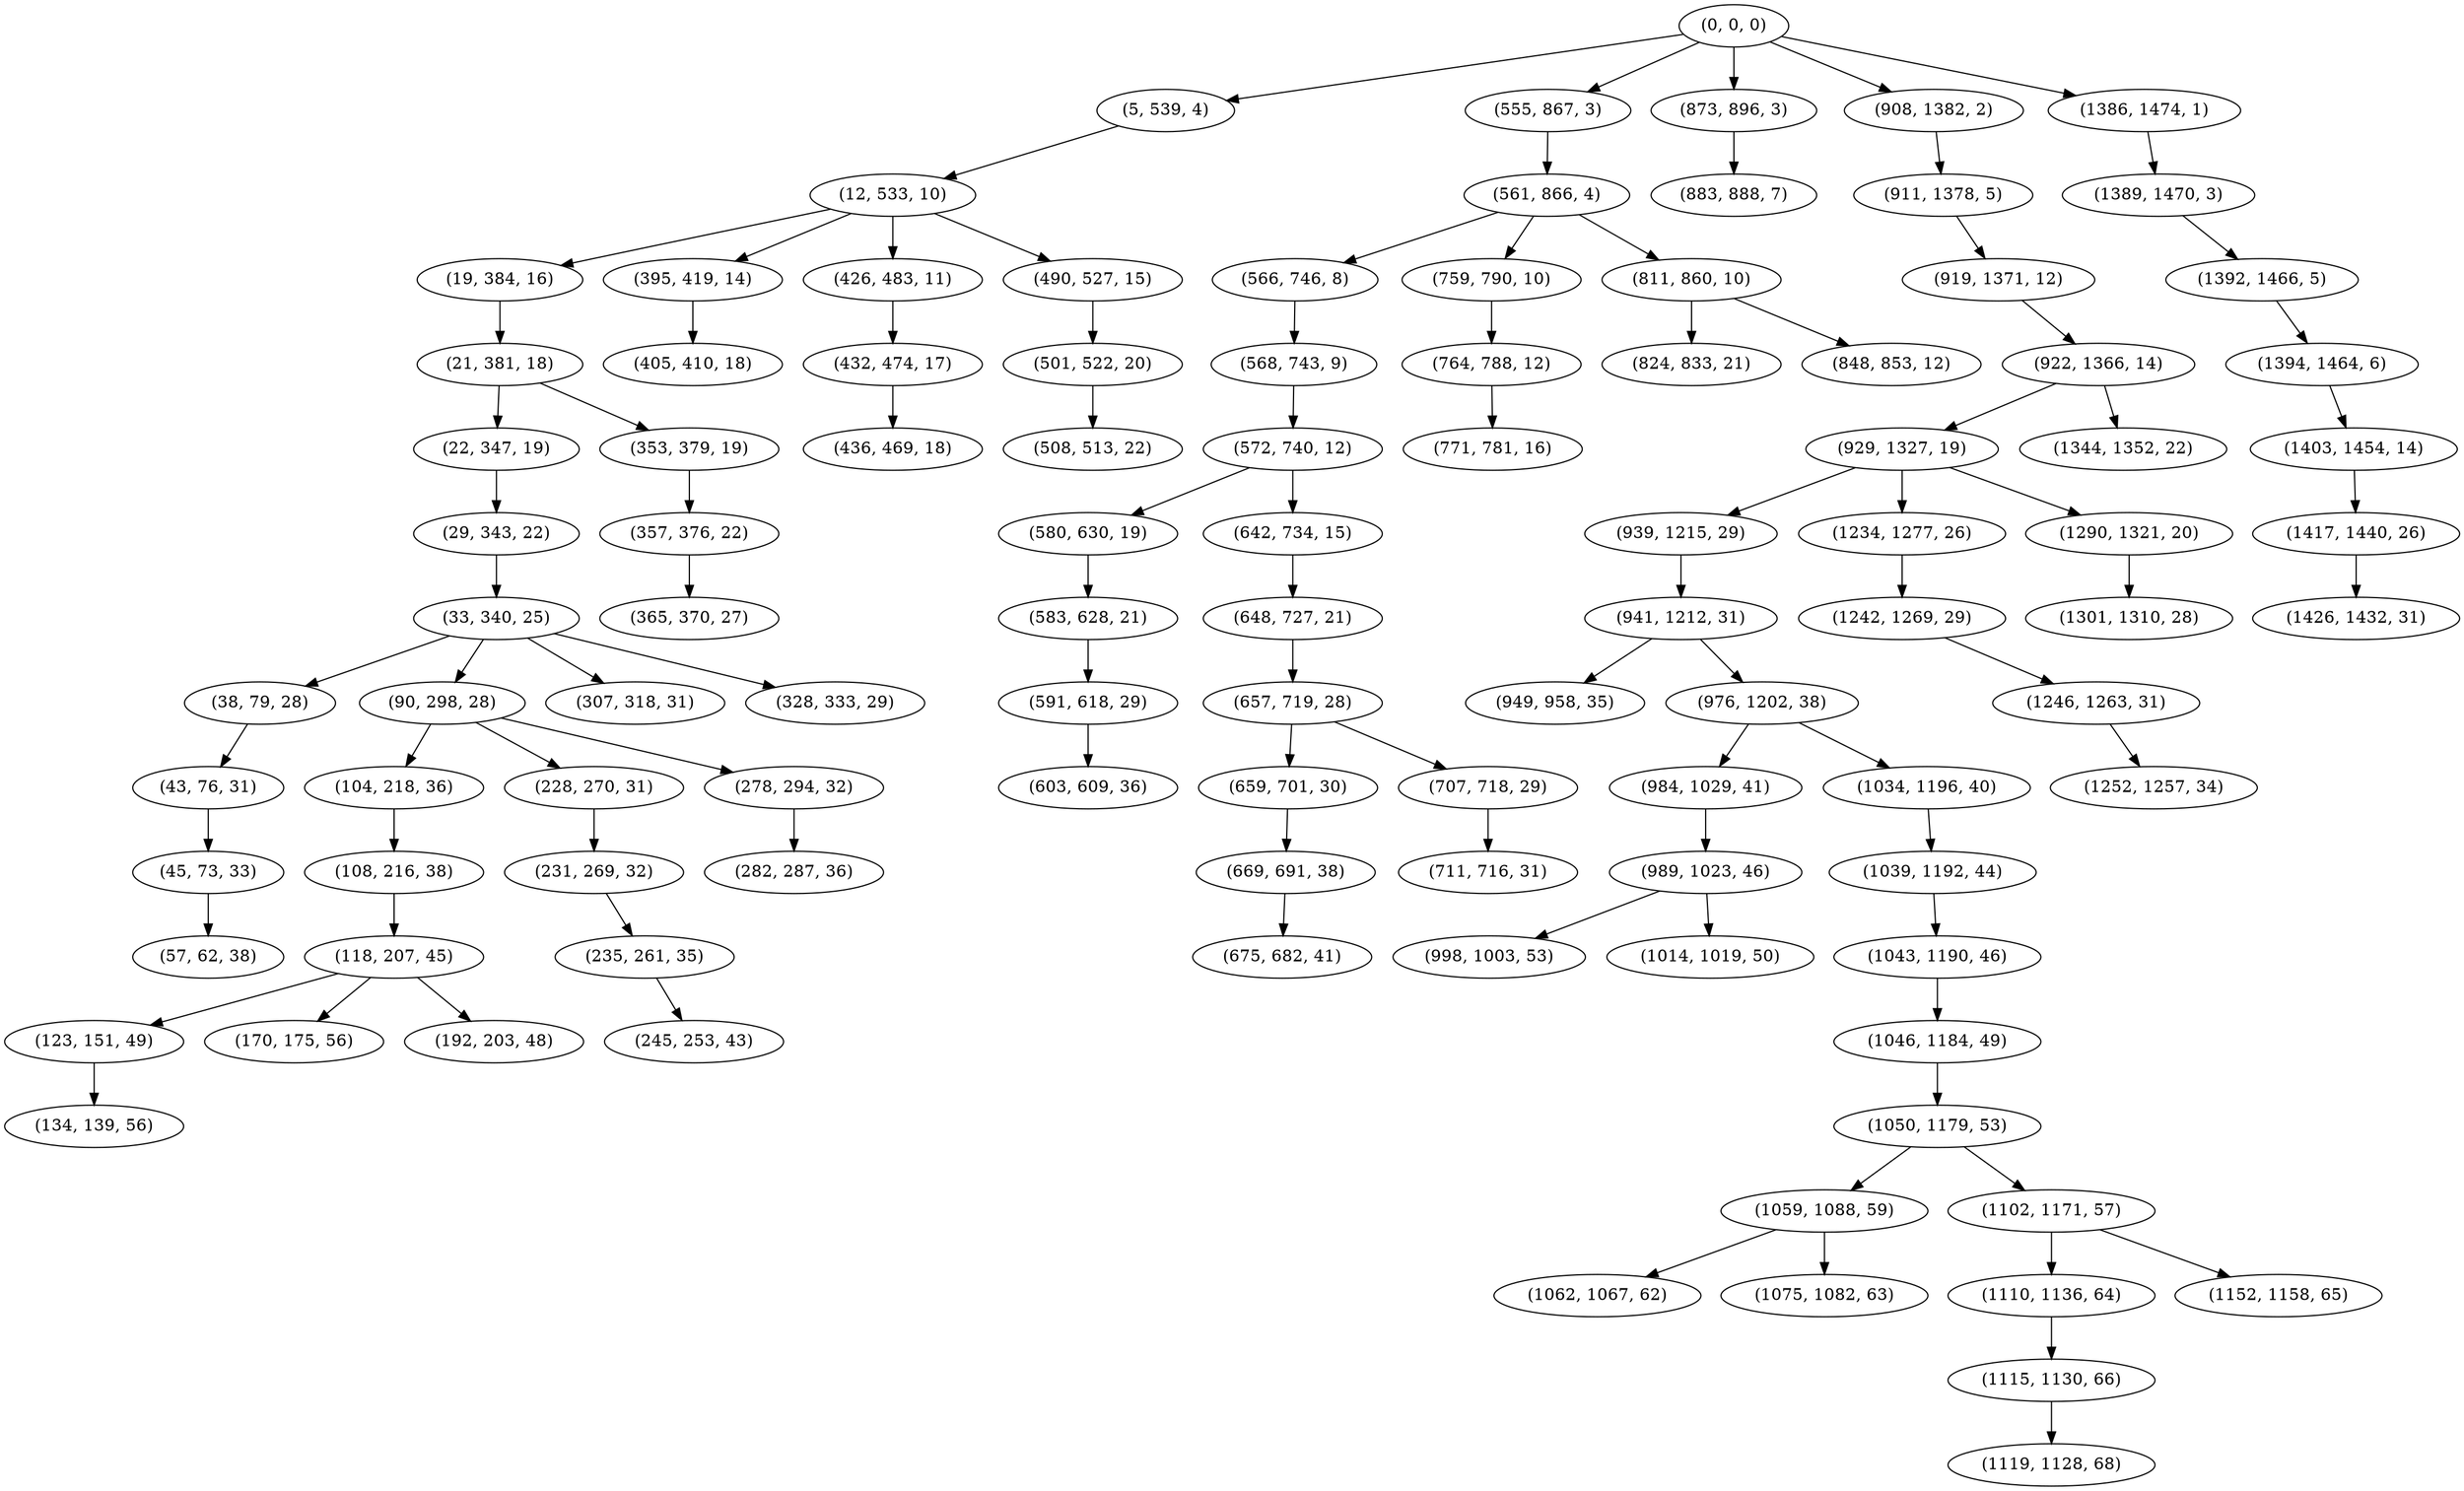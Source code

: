digraph tree {
    "(0, 0, 0)";
    "(5, 539, 4)";
    "(12, 533, 10)";
    "(19, 384, 16)";
    "(21, 381, 18)";
    "(22, 347, 19)";
    "(29, 343, 22)";
    "(33, 340, 25)";
    "(38, 79, 28)";
    "(43, 76, 31)";
    "(45, 73, 33)";
    "(57, 62, 38)";
    "(90, 298, 28)";
    "(104, 218, 36)";
    "(108, 216, 38)";
    "(118, 207, 45)";
    "(123, 151, 49)";
    "(134, 139, 56)";
    "(170, 175, 56)";
    "(192, 203, 48)";
    "(228, 270, 31)";
    "(231, 269, 32)";
    "(235, 261, 35)";
    "(245, 253, 43)";
    "(278, 294, 32)";
    "(282, 287, 36)";
    "(307, 318, 31)";
    "(328, 333, 29)";
    "(353, 379, 19)";
    "(357, 376, 22)";
    "(365, 370, 27)";
    "(395, 419, 14)";
    "(405, 410, 18)";
    "(426, 483, 11)";
    "(432, 474, 17)";
    "(436, 469, 18)";
    "(490, 527, 15)";
    "(501, 522, 20)";
    "(508, 513, 22)";
    "(555, 867, 3)";
    "(561, 866, 4)";
    "(566, 746, 8)";
    "(568, 743, 9)";
    "(572, 740, 12)";
    "(580, 630, 19)";
    "(583, 628, 21)";
    "(591, 618, 29)";
    "(603, 609, 36)";
    "(642, 734, 15)";
    "(648, 727, 21)";
    "(657, 719, 28)";
    "(659, 701, 30)";
    "(669, 691, 38)";
    "(675, 682, 41)";
    "(707, 718, 29)";
    "(711, 716, 31)";
    "(759, 790, 10)";
    "(764, 788, 12)";
    "(771, 781, 16)";
    "(811, 860, 10)";
    "(824, 833, 21)";
    "(848, 853, 12)";
    "(873, 896, 3)";
    "(883, 888, 7)";
    "(908, 1382, 2)";
    "(911, 1378, 5)";
    "(919, 1371, 12)";
    "(922, 1366, 14)";
    "(929, 1327, 19)";
    "(939, 1215, 29)";
    "(941, 1212, 31)";
    "(949, 958, 35)";
    "(976, 1202, 38)";
    "(984, 1029, 41)";
    "(989, 1023, 46)";
    "(998, 1003, 53)";
    "(1014, 1019, 50)";
    "(1034, 1196, 40)";
    "(1039, 1192, 44)";
    "(1043, 1190, 46)";
    "(1046, 1184, 49)";
    "(1050, 1179, 53)";
    "(1059, 1088, 59)";
    "(1062, 1067, 62)";
    "(1075, 1082, 63)";
    "(1102, 1171, 57)";
    "(1110, 1136, 64)";
    "(1115, 1130, 66)";
    "(1119, 1128, 68)";
    "(1152, 1158, 65)";
    "(1234, 1277, 26)";
    "(1242, 1269, 29)";
    "(1246, 1263, 31)";
    "(1252, 1257, 34)";
    "(1290, 1321, 20)";
    "(1301, 1310, 28)";
    "(1344, 1352, 22)";
    "(1386, 1474, 1)";
    "(1389, 1470, 3)";
    "(1392, 1466, 5)";
    "(1394, 1464, 6)";
    "(1403, 1454, 14)";
    "(1417, 1440, 26)";
    "(1426, 1432, 31)";
    "(0, 0, 0)" -> "(5, 539, 4)";
    "(0, 0, 0)" -> "(555, 867, 3)";
    "(0, 0, 0)" -> "(873, 896, 3)";
    "(0, 0, 0)" -> "(908, 1382, 2)";
    "(0, 0, 0)" -> "(1386, 1474, 1)";
    "(5, 539, 4)" -> "(12, 533, 10)";
    "(12, 533, 10)" -> "(19, 384, 16)";
    "(12, 533, 10)" -> "(395, 419, 14)";
    "(12, 533, 10)" -> "(426, 483, 11)";
    "(12, 533, 10)" -> "(490, 527, 15)";
    "(19, 384, 16)" -> "(21, 381, 18)";
    "(21, 381, 18)" -> "(22, 347, 19)";
    "(21, 381, 18)" -> "(353, 379, 19)";
    "(22, 347, 19)" -> "(29, 343, 22)";
    "(29, 343, 22)" -> "(33, 340, 25)";
    "(33, 340, 25)" -> "(38, 79, 28)";
    "(33, 340, 25)" -> "(90, 298, 28)";
    "(33, 340, 25)" -> "(307, 318, 31)";
    "(33, 340, 25)" -> "(328, 333, 29)";
    "(38, 79, 28)" -> "(43, 76, 31)";
    "(43, 76, 31)" -> "(45, 73, 33)";
    "(45, 73, 33)" -> "(57, 62, 38)";
    "(90, 298, 28)" -> "(104, 218, 36)";
    "(90, 298, 28)" -> "(228, 270, 31)";
    "(90, 298, 28)" -> "(278, 294, 32)";
    "(104, 218, 36)" -> "(108, 216, 38)";
    "(108, 216, 38)" -> "(118, 207, 45)";
    "(118, 207, 45)" -> "(123, 151, 49)";
    "(118, 207, 45)" -> "(170, 175, 56)";
    "(118, 207, 45)" -> "(192, 203, 48)";
    "(123, 151, 49)" -> "(134, 139, 56)";
    "(228, 270, 31)" -> "(231, 269, 32)";
    "(231, 269, 32)" -> "(235, 261, 35)";
    "(235, 261, 35)" -> "(245, 253, 43)";
    "(278, 294, 32)" -> "(282, 287, 36)";
    "(353, 379, 19)" -> "(357, 376, 22)";
    "(357, 376, 22)" -> "(365, 370, 27)";
    "(395, 419, 14)" -> "(405, 410, 18)";
    "(426, 483, 11)" -> "(432, 474, 17)";
    "(432, 474, 17)" -> "(436, 469, 18)";
    "(490, 527, 15)" -> "(501, 522, 20)";
    "(501, 522, 20)" -> "(508, 513, 22)";
    "(555, 867, 3)" -> "(561, 866, 4)";
    "(561, 866, 4)" -> "(566, 746, 8)";
    "(561, 866, 4)" -> "(759, 790, 10)";
    "(561, 866, 4)" -> "(811, 860, 10)";
    "(566, 746, 8)" -> "(568, 743, 9)";
    "(568, 743, 9)" -> "(572, 740, 12)";
    "(572, 740, 12)" -> "(580, 630, 19)";
    "(572, 740, 12)" -> "(642, 734, 15)";
    "(580, 630, 19)" -> "(583, 628, 21)";
    "(583, 628, 21)" -> "(591, 618, 29)";
    "(591, 618, 29)" -> "(603, 609, 36)";
    "(642, 734, 15)" -> "(648, 727, 21)";
    "(648, 727, 21)" -> "(657, 719, 28)";
    "(657, 719, 28)" -> "(659, 701, 30)";
    "(657, 719, 28)" -> "(707, 718, 29)";
    "(659, 701, 30)" -> "(669, 691, 38)";
    "(669, 691, 38)" -> "(675, 682, 41)";
    "(707, 718, 29)" -> "(711, 716, 31)";
    "(759, 790, 10)" -> "(764, 788, 12)";
    "(764, 788, 12)" -> "(771, 781, 16)";
    "(811, 860, 10)" -> "(824, 833, 21)";
    "(811, 860, 10)" -> "(848, 853, 12)";
    "(873, 896, 3)" -> "(883, 888, 7)";
    "(908, 1382, 2)" -> "(911, 1378, 5)";
    "(911, 1378, 5)" -> "(919, 1371, 12)";
    "(919, 1371, 12)" -> "(922, 1366, 14)";
    "(922, 1366, 14)" -> "(929, 1327, 19)";
    "(922, 1366, 14)" -> "(1344, 1352, 22)";
    "(929, 1327, 19)" -> "(939, 1215, 29)";
    "(929, 1327, 19)" -> "(1234, 1277, 26)";
    "(929, 1327, 19)" -> "(1290, 1321, 20)";
    "(939, 1215, 29)" -> "(941, 1212, 31)";
    "(941, 1212, 31)" -> "(949, 958, 35)";
    "(941, 1212, 31)" -> "(976, 1202, 38)";
    "(976, 1202, 38)" -> "(984, 1029, 41)";
    "(976, 1202, 38)" -> "(1034, 1196, 40)";
    "(984, 1029, 41)" -> "(989, 1023, 46)";
    "(989, 1023, 46)" -> "(998, 1003, 53)";
    "(989, 1023, 46)" -> "(1014, 1019, 50)";
    "(1034, 1196, 40)" -> "(1039, 1192, 44)";
    "(1039, 1192, 44)" -> "(1043, 1190, 46)";
    "(1043, 1190, 46)" -> "(1046, 1184, 49)";
    "(1046, 1184, 49)" -> "(1050, 1179, 53)";
    "(1050, 1179, 53)" -> "(1059, 1088, 59)";
    "(1050, 1179, 53)" -> "(1102, 1171, 57)";
    "(1059, 1088, 59)" -> "(1062, 1067, 62)";
    "(1059, 1088, 59)" -> "(1075, 1082, 63)";
    "(1102, 1171, 57)" -> "(1110, 1136, 64)";
    "(1102, 1171, 57)" -> "(1152, 1158, 65)";
    "(1110, 1136, 64)" -> "(1115, 1130, 66)";
    "(1115, 1130, 66)" -> "(1119, 1128, 68)";
    "(1234, 1277, 26)" -> "(1242, 1269, 29)";
    "(1242, 1269, 29)" -> "(1246, 1263, 31)";
    "(1246, 1263, 31)" -> "(1252, 1257, 34)";
    "(1290, 1321, 20)" -> "(1301, 1310, 28)";
    "(1386, 1474, 1)" -> "(1389, 1470, 3)";
    "(1389, 1470, 3)" -> "(1392, 1466, 5)";
    "(1392, 1466, 5)" -> "(1394, 1464, 6)";
    "(1394, 1464, 6)" -> "(1403, 1454, 14)";
    "(1403, 1454, 14)" -> "(1417, 1440, 26)";
    "(1417, 1440, 26)" -> "(1426, 1432, 31)";
}
